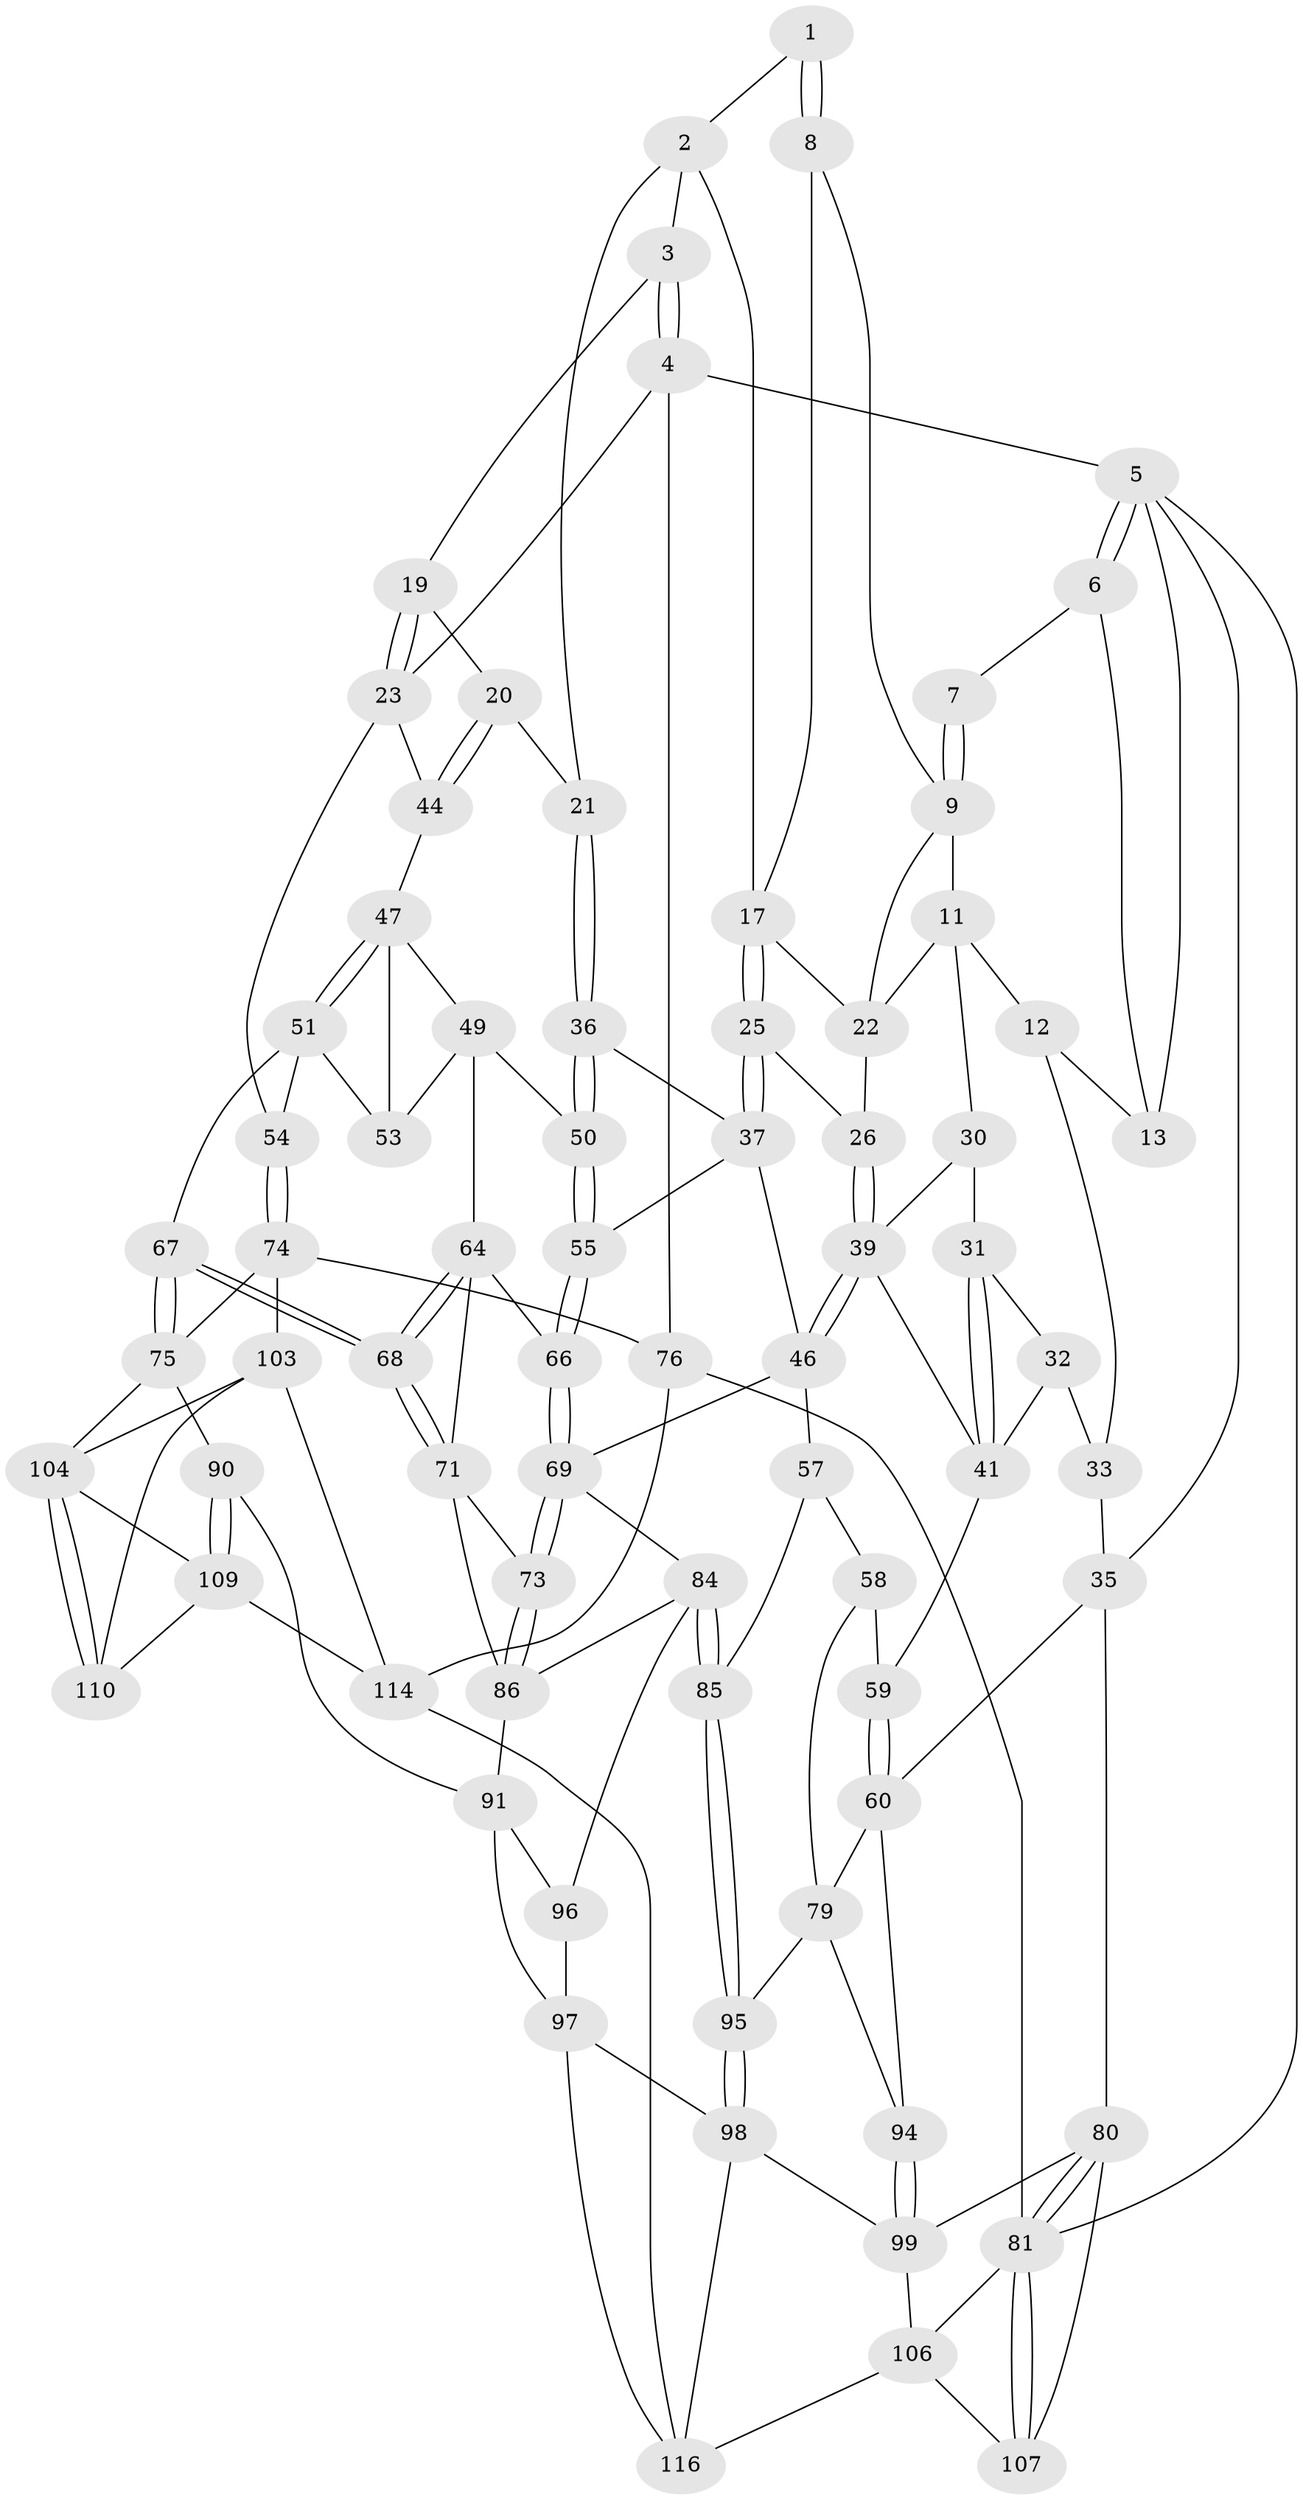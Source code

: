 // original degree distribution, {3: 0.01694915254237288, 4: 0.2457627118644068, 6: 0.2288135593220339, 5: 0.5084745762711864}
// Generated by graph-tools (version 1.1) at 2025/42/03/06/25 10:42:30]
// undirected, 74 vertices, 163 edges
graph export_dot {
graph [start="1"]
  node [color=gray90,style=filled];
  1 [pos="+0.3030520534217434+0"];
  2 [pos="+0.5639679093138775+0",super="+16"];
  3 [pos="+0.638021952882532+0"];
  4 [pos="+1+0",super="+24"];
  5 [pos="+0+0",super="+15"];
  6 [pos="+0+0"];
  7 [pos="+0.21110054960267155+0"];
  8 [pos="+0.32608709756615034+0.07561008062887742"];
  9 [pos="+0.22167827084794853+0.015339107419324559",super="+10"];
  11 [pos="+0.17467869707413042+0.10197544724594478",super="+28"];
  12 [pos="+0.14682309262816506+0.10409137317686128",super="+29"];
  13 [pos="+0+0",super="+14"];
  17 [pos="+0.40542177930148804+0.12455998519666495",super="+18"];
  19 [pos="+0.7062031224071051+0"];
  20 [pos="+0.7044670168472026+0.18461377466704415"];
  21 [pos="+0.5824035203550043+0.22497071207927227"];
  22 [pos="+0.23972853660665977+0.11784916536960942",super="+27"];
  23 [pos="+1+0.23729746782505526",super="+43"];
  25 [pos="+0.3686204192652946+0.1911288333168902"];
  26 [pos="+0.30765804776044875+0.22268032807912208"];
  30 [pos="+0.17695495581860832+0.22788182357210884"];
  31 [pos="+0.15430204034582132+0.2308413742008864"];
  32 [pos="+0.11669780008790497+0.22194956597376472",super="+38"];
  33 [pos="+0.08770612868537171+0.17335865900507116",super="+34"];
  35 [pos="+0+0.3199692415788616",super="+62"];
  36 [pos="+0.5804203111347495+0.23024838056824232"];
  37 [pos="+0.44343838287530213+0.3066248921769939",super="+45"];
  39 [pos="+0.28129503581193055+0.32940077828091396",super="+40"];
  41 [pos="+0.14295467929135908+0.36564895871559805",super="+42"];
  44 [pos="+0.7876946442843558+0.2423737941937902"];
  46 [pos="+0.37474045278880913+0.3953928854502062",super="+56"];
  47 [pos="+0.7720363308336796+0.2727462291884035",super="+48"];
  49 [pos="+0.6003369545747427+0.3656954876790238",super="+63"];
  50 [pos="+0.5992731541896409+0.36526692321388576"];
  51 [pos="+0.7454703064886655+0.4271536969676915",super="+52"];
  53 [pos="+0.6753291932843196+0.4115570021114721"];
  54 [pos="+0.8965546466749575+0.4189600176746346"];
  55 [pos="+0.5538211785840641+0.39957923064890377"];
  57 [pos="+0.329550725869425+0.5296241435393562",super="+83"];
  58 [pos="+0.17849284748113214+0.49584869605859966",super="+78"];
  59 [pos="+0.1345586868793031+0.47833965036141757"];
  60 [pos="+0.1015230481990845+0.4959299881603174",super="+61"];
  64 [pos="+0.62706768868656+0.4728261101008775",super="+65"];
  66 [pos="+0.547871752143663+0.4182951572180632"];
  67 [pos="+0.725648340654099+0.628382251090246"];
  68 [pos="+0.6797016047955994+0.6092561054426632"];
  69 [pos="+0.4393404092149344+0.5310724151712156",super="+70"];
  71 [pos="+0.5926373377250497+0.5896739628419501",super="+72"];
  73 [pos="+0.4837108522793822+0.5691062142922342"];
  74 [pos="+0.8390985425803046+0.5992848409550634",super="+77"];
  75 [pos="+0.7281537142974948+0.6312158949137513",super="+89"];
  76 [pos="+1+0.6732329587994059",super="+113"];
  79 [pos="+0.1671537247325428+0.6606627370235618",super="+93"];
  80 [pos="+0+0.7435839667234413",super="+100"];
  81 [pos="+0+0.955151572789269",super="+82"];
  84 [pos="+0.3836428593345731+0.6841337367744662",super="+87"];
  85 [pos="+0.2954424184383544+0.6948800305911308"];
  86 [pos="+0.4511703922945253+0.6859091444683165",super="+88"];
  90 [pos="+0.5989488440435119+0.7968154836962104"];
  91 [pos="+0.5552042381874333+0.8038675080181711",super="+92"];
  94 [pos="+0.11649290772005756+0.7290598288791439"];
  95 [pos="+0.28855181700956817+0.7463194273303705"];
  96 [pos="+0.4078358572389378+0.7836959095476688"];
  97 [pos="+0.4033554542837595+0.7863254652860765",super="+108"];
  98 [pos="+0.2986045926146229+0.819446790772897",super="+101"];
  99 [pos="+0.11493394354106967+0.7521935437651609",super="+102"];
  103 [pos="+0.9580794718904793+0.7655861186042127",super="+112"];
  104 [pos="+0.7305524862854395+0.7529984598835694",super="+105"];
  106 [pos="+0.03997293272100485+0.8901538496707814",super="+118"];
  107 [pos="+0.02514208812018423+0.8906058509334009"];
  109 [pos="+0.6454483929454525+0.9607781092284934",super="+111"];
  110 [pos="+0.7789104028386686+0.8541171052901502"];
  114 [pos="+1+1",super="+115"];
  116 [pos="+0.4033820789220783+1",super="+117"];
  1 -- 2;
  1 -- 8;
  1 -- 8;
  2 -- 3;
  2 -- 17;
  2 -- 21;
  3 -- 4;
  3 -- 4;
  3 -- 19;
  4 -- 5;
  4 -- 76 [weight=2];
  4 -- 23;
  5 -- 6;
  5 -- 6;
  5 -- 81;
  5 -- 13;
  5 -- 35;
  6 -- 7;
  6 -- 13;
  7 -- 9;
  7 -- 9;
  8 -- 9;
  8 -- 17;
  9 -- 11;
  9 -- 22;
  11 -- 12;
  11 -- 30;
  11 -- 22;
  12 -- 13 [weight=2];
  12 -- 33;
  17 -- 25;
  17 -- 25;
  17 -- 22;
  19 -- 20;
  19 -- 23;
  19 -- 23;
  20 -- 21;
  20 -- 44;
  20 -- 44;
  21 -- 36;
  21 -- 36;
  22 -- 26;
  23 -- 44;
  23 -- 54;
  25 -- 26;
  25 -- 37;
  25 -- 37;
  26 -- 39;
  26 -- 39;
  30 -- 31;
  30 -- 39;
  31 -- 32;
  31 -- 41;
  31 -- 41;
  32 -- 33 [weight=2];
  32 -- 41;
  33 -- 35;
  35 -- 80;
  35 -- 60;
  36 -- 37;
  36 -- 50;
  36 -- 50;
  37 -- 46;
  37 -- 55;
  39 -- 46;
  39 -- 46;
  39 -- 41;
  41 -- 59;
  44 -- 47;
  46 -- 57;
  46 -- 69;
  47 -- 51;
  47 -- 51;
  47 -- 49;
  47 -- 53;
  49 -- 50;
  49 -- 64;
  49 -- 53;
  50 -- 55;
  50 -- 55;
  51 -- 54;
  51 -- 67;
  51 -- 53;
  54 -- 74;
  54 -- 74;
  55 -- 66;
  55 -- 66;
  57 -- 58 [weight=2];
  57 -- 85;
  58 -- 59;
  58 -- 79;
  59 -- 60;
  59 -- 60;
  60 -- 79;
  60 -- 94;
  64 -- 68;
  64 -- 68;
  64 -- 66;
  64 -- 71;
  66 -- 69;
  66 -- 69;
  67 -- 68;
  67 -- 68;
  67 -- 75;
  67 -- 75;
  68 -- 71;
  68 -- 71;
  69 -- 73;
  69 -- 73;
  69 -- 84;
  71 -- 73;
  71 -- 86;
  73 -- 86;
  73 -- 86;
  74 -- 75;
  74 -- 76;
  74 -- 103;
  75 -- 90;
  75 -- 104;
  76 -- 81;
  76 -- 114;
  79 -- 95;
  79 -- 94;
  80 -- 81;
  80 -- 81;
  80 -- 107;
  80 -- 99;
  81 -- 107;
  81 -- 107;
  81 -- 106;
  84 -- 85;
  84 -- 85;
  84 -- 96;
  84 -- 86;
  85 -- 95;
  85 -- 95;
  86 -- 91;
  90 -- 91;
  90 -- 109;
  90 -- 109;
  91 -- 96;
  91 -- 97;
  94 -- 99;
  94 -- 99;
  95 -- 98;
  95 -- 98;
  96 -- 97;
  97 -- 98;
  97 -- 116;
  98 -- 99;
  98 -- 116;
  99 -- 106;
  103 -- 104;
  103 -- 114;
  103 -- 110;
  104 -- 110;
  104 -- 110;
  104 -- 109;
  106 -- 107;
  106 -- 116;
  109 -- 110;
  109 -- 114;
  114 -- 116;
}
